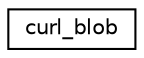 digraph "Graphical Class Hierarchy"
{
 // LATEX_PDF_SIZE
  edge [fontname="Helvetica",fontsize="10",labelfontname="Helvetica",labelfontsize="10"];
  node [fontname="Helvetica",fontsize="10",shape=record];
  rankdir="LR";
  Node0 [label="curl_blob",height=0.2,width=0.4,color="black", fillcolor="white", style="filled",URL="$structcurl__blob.html",tooltip=" "];
}
